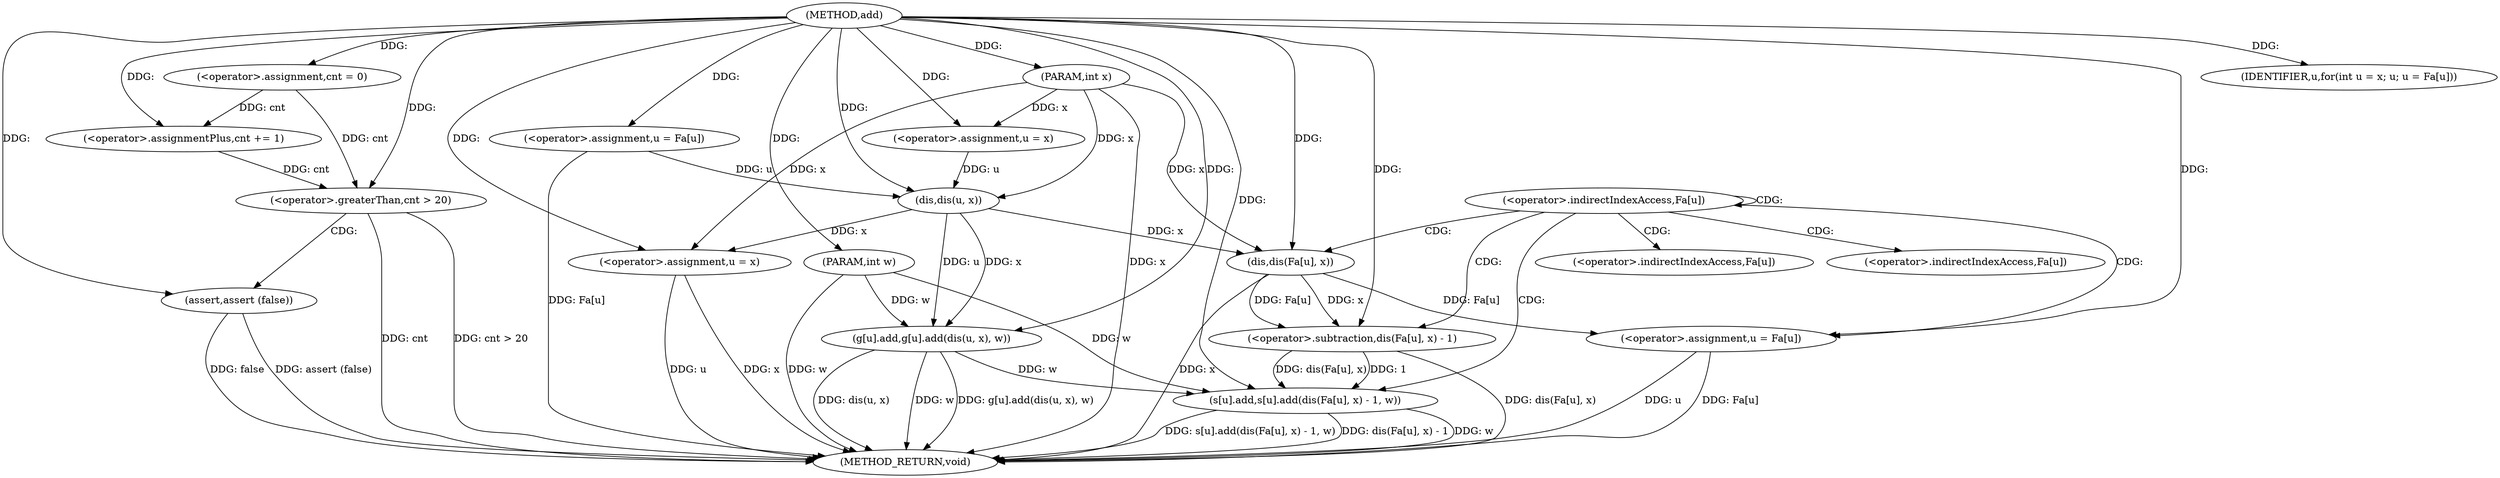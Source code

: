 digraph "add" {  
"1000643" [label = "(METHOD,add)" ]
"1000699" [label = "(METHOD_RETURN,void)" ]
"1000644" [label = "(PARAM,int x)" ]
"1000645" [label = "(PARAM,int w)" ]
"1000648" [label = "(<operator>.assignment,cnt = 0)" ]
"1000653" [label = "(<operator>.assignment,u = x)" ]
"1000656" [label = "(IDENTIFIER,u,for(int u = x; u; u = Fa[u]))" ]
"1000657" [label = "(<operator>.assignment,u = Fa[u])" ]
"1000672" [label = "(<operator>.greaterThan,cnt > 20)" ]
"1000675" [label = "(assert,assert (false))" ]
"1000679" [label = "(<operator>.assignment,u = x)" ]
"1000685" [label = "(<operator>.assignment,u = Fa[u])" ]
"1000690" [label = "(s[u].add,s[u].add(dis(Fa[u], x) - 1, w))" ]
"1000663" [label = "(g[u].add,g[u].add(dis(u, x), w))" ]
"1000668" [label = "(<operator>.assignmentPlus,cnt += 1)" ]
"1000691" [label = "(<operator>.subtraction,dis(Fa[u], x) - 1)" ]
"1000664" [label = "(dis,dis(u, x))" ]
"1000692" [label = "(dis,dis(Fa[u], x))" ]
"1000682" [label = "(<operator>.indirectIndexAccess,Fa[u])" ]
"1000687" [label = "(<operator>.indirectIndexAccess,Fa[u])" ]
"1000693" [label = "(<operator>.indirectIndexAccess,Fa[u])" ]
  "1000644" -> "1000699"  [ label = "DDG: x"] 
  "1000645" -> "1000699"  [ label = "DDG: w"] 
  "1000672" -> "1000699"  [ label = "DDG: cnt"] 
  "1000672" -> "1000699"  [ label = "DDG: cnt > 20"] 
  "1000675" -> "1000699"  [ label = "DDG: assert (false)"] 
  "1000679" -> "1000699"  [ label = "DDG: u"] 
  "1000679" -> "1000699"  [ label = "DDG: x"] 
  "1000692" -> "1000699"  [ label = "DDG: x"] 
  "1000691" -> "1000699"  [ label = "DDG: dis(Fa[u], x)"] 
  "1000690" -> "1000699"  [ label = "DDG: dis(Fa[u], x) - 1"] 
  "1000690" -> "1000699"  [ label = "DDG: w"] 
  "1000690" -> "1000699"  [ label = "DDG: s[u].add(dis(Fa[u], x) - 1, w)"] 
  "1000685" -> "1000699"  [ label = "DDG: u"] 
  "1000685" -> "1000699"  [ label = "DDG: Fa[u]"] 
  "1000663" -> "1000699"  [ label = "DDG: dis(u, x)"] 
  "1000663" -> "1000699"  [ label = "DDG: w"] 
  "1000663" -> "1000699"  [ label = "DDG: g[u].add(dis(u, x), w)"] 
  "1000657" -> "1000699"  [ label = "DDG: Fa[u]"] 
  "1000675" -> "1000699"  [ label = "DDG: false"] 
  "1000643" -> "1000644"  [ label = "DDG: "] 
  "1000643" -> "1000645"  [ label = "DDG: "] 
  "1000643" -> "1000648"  [ label = "DDG: "] 
  "1000644" -> "1000653"  [ label = "DDG: x"] 
  "1000643" -> "1000653"  [ label = "DDG: "] 
  "1000643" -> "1000656"  [ label = "DDG: "] 
  "1000664" -> "1000679"  [ label = "DDG: x"] 
  "1000644" -> "1000679"  [ label = "DDG: x"] 
  "1000643" -> "1000679"  [ label = "DDG: "] 
  "1000692" -> "1000685"  [ label = "DDG: Fa[u]"] 
  "1000643" -> "1000657"  [ label = "DDG: "] 
  "1000643" -> "1000668"  [ label = "DDG: "] 
  "1000648" -> "1000672"  [ label = "DDG: cnt"] 
  "1000668" -> "1000672"  [ label = "DDG: cnt"] 
  "1000643" -> "1000672"  [ label = "DDG: "] 
  "1000643" -> "1000675"  [ label = "DDG: "] 
  "1000643" -> "1000685"  [ label = "DDG: "] 
  "1000691" -> "1000690"  [ label = "DDG: dis(Fa[u], x)"] 
  "1000691" -> "1000690"  [ label = "DDG: 1"] 
  "1000663" -> "1000690"  [ label = "DDG: w"] 
  "1000645" -> "1000690"  [ label = "DDG: w"] 
  "1000643" -> "1000690"  [ label = "DDG: "] 
  "1000664" -> "1000663"  [ label = "DDG: u"] 
  "1000664" -> "1000663"  [ label = "DDG: x"] 
  "1000645" -> "1000663"  [ label = "DDG: w"] 
  "1000643" -> "1000663"  [ label = "DDG: "] 
  "1000648" -> "1000668"  [ label = "DDG: cnt"] 
  "1000692" -> "1000691"  [ label = "DDG: Fa[u]"] 
  "1000692" -> "1000691"  [ label = "DDG: x"] 
  "1000643" -> "1000691"  [ label = "DDG: "] 
  "1000653" -> "1000664"  [ label = "DDG: u"] 
  "1000657" -> "1000664"  [ label = "DDG: u"] 
  "1000643" -> "1000664"  [ label = "DDG: "] 
  "1000644" -> "1000664"  [ label = "DDG: x"] 
  "1000644" -> "1000692"  [ label = "DDG: x"] 
  "1000643" -> "1000692"  [ label = "DDG: "] 
  "1000664" -> "1000692"  [ label = "DDG: x"] 
  "1000672" -> "1000675"  [ label = "CDG: "] 
  "1000682" -> "1000692"  [ label = "CDG: "] 
  "1000682" -> "1000682"  [ label = "CDG: "] 
  "1000682" -> "1000693"  [ label = "CDG: "] 
  "1000682" -> "1000690"  [ label = "CDG: "] 
  "1000682" -> "1000691"  [ label = "CDG: "] 
  "1000682" -> "1000685"  [ label = "CDG: "] 
  "1000682" -> "1000687"  [ label = "CDG: "] 
}
